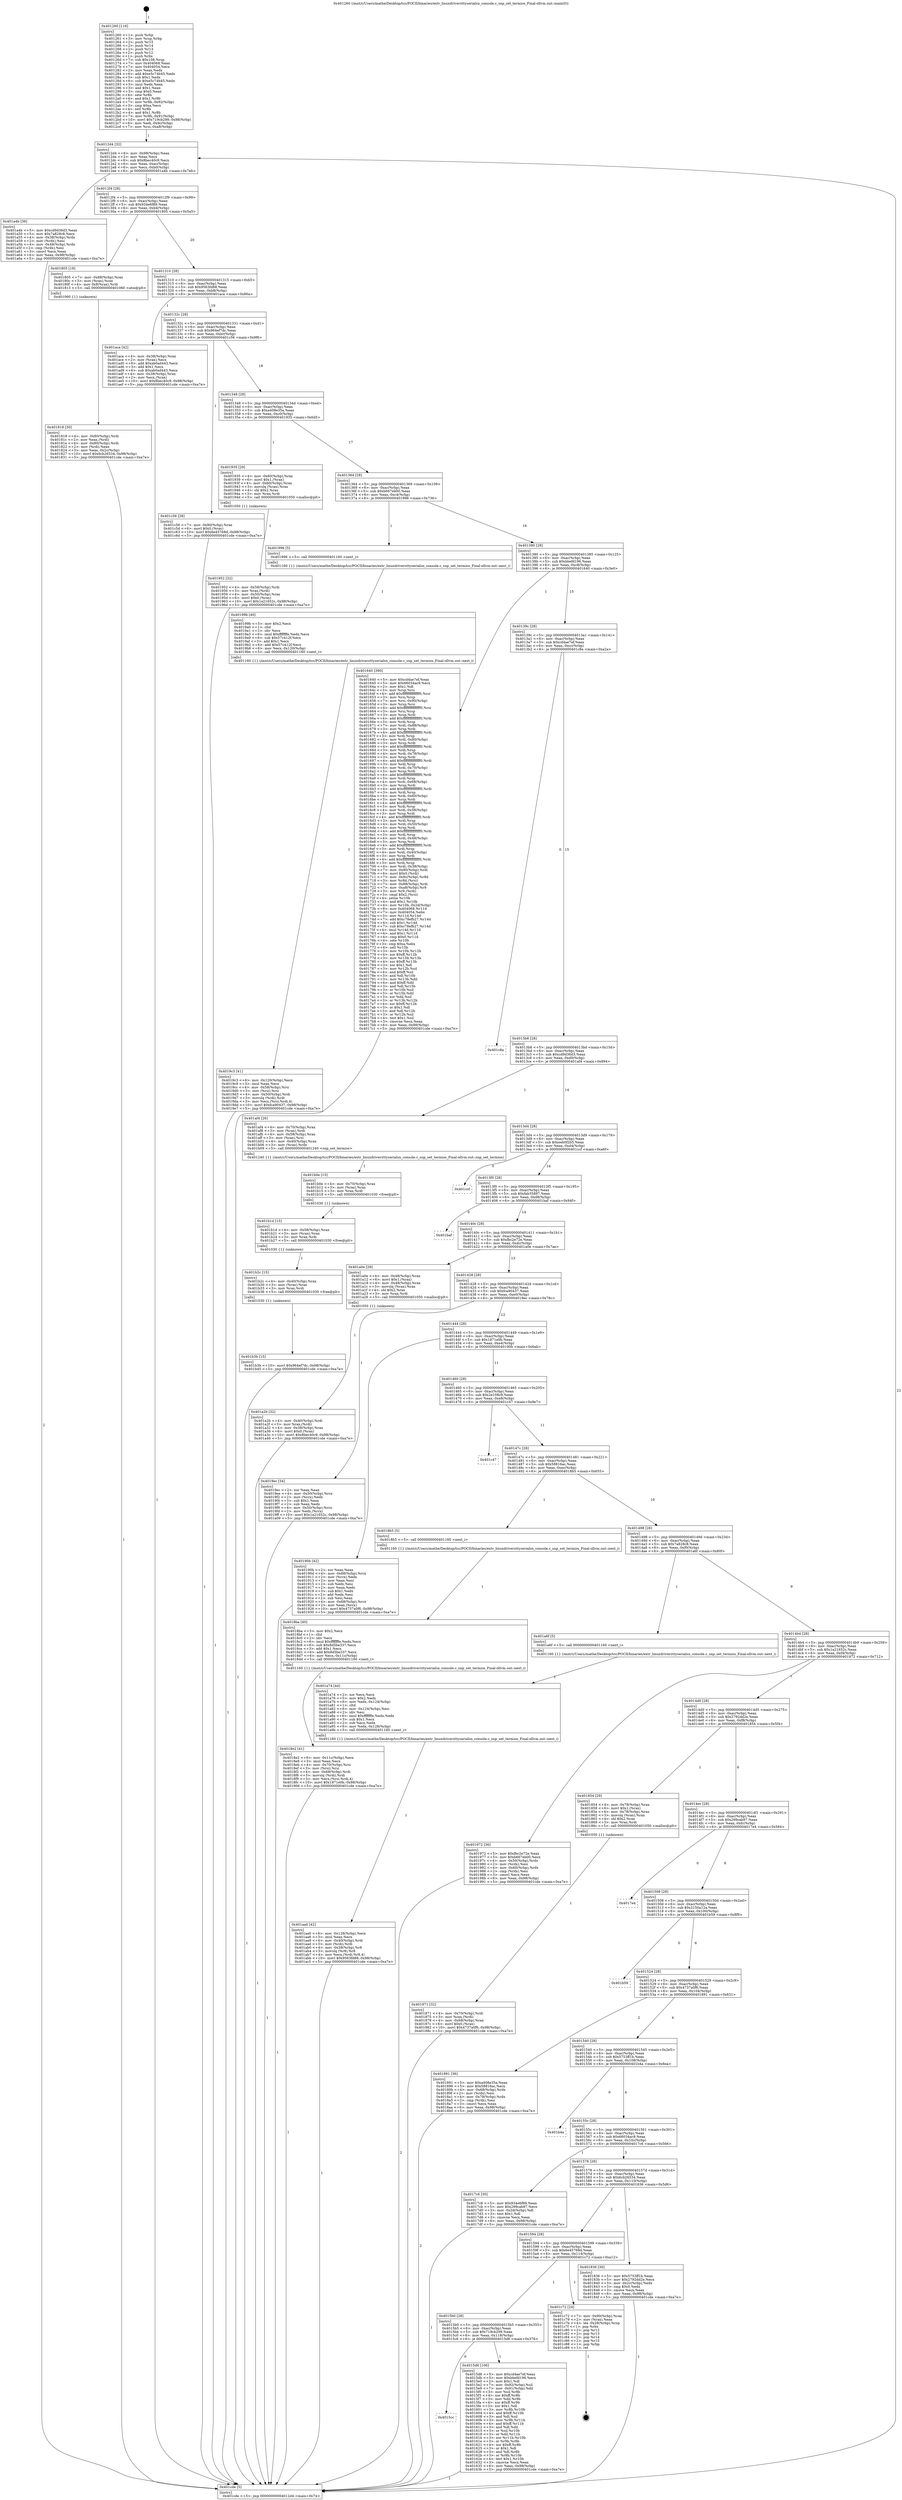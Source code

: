 digraph "0x401260" {
  label = "0x401260 (/mnt/c/Users/mathe/Desktop/tcc/POCII/binaries/extr_linuxdriversttyserialsn_console.c_snp_set_termios_Final-ollvm.out::main(0))"
  labelloc = "t"
  node[shape=record]

  Entry [label="",width=0.3,height=0.3,shape=circle,fillcolor=black,style=filled]
  "0x4012d4" [label="{
     0x4012d4 [32]\l
     | [instrs]\l
     &nbsp;&nbsp;0x4012d4 \<+6\>: mov -0x98(%rbp),%eax\l
     &nbsp;&nbsp;0x4012da \<+2\>: mov %eax,%ecx\l
     &nbsp;&nbsp;0x4012dc \<+6\>: sub $0x8bec40c9,%ecx\l
     &nbsp;&nbsp;0x4012e2 \<+6\>: mov %eax,-0xac(%rbp)\l
     &nbsp;&nbsp;0x4012e8 \<+6\>: mov %ecx,-0xb0(%rbp)\l
     &nbsp;&nbsp;0x4012ee \<+6\>: je 0000000000401a4b \<main+0x7eb\>\l
  }"]
  "0x401a4b" [label="{
     0x401a4b [36]\l
     | [instrs]\l
     &nbsp;&nbsp;0x401a4b \<+5\>: mov $0xcd9d36d3,%eax\l
     &nbsp;&nbsp;0x401a50 \<+5\>: mov $0x7a828c8,%ecx\l
     &nbsp;&nbsp;0x401a55 \<+4\>: mov -0x38(%rbp),%rdx\l
     &nbsp;&nbsp;0x401a59 \<+2\>: mov (%rdx),%esi\l
     &nbsp;&nbsp;0x401a5b \<+4\>: mov -0x48(%rbp),%rdx\l
     &nbsp;&nbsp;0x401a5f \<+2\>: cmp (%rdx),%esi\l
     &nbsp;&nbsp;0x401a61 \<+3\>: cmovl %ecx,%eax\l
     &nbsp;&nbsp;0x401a64 \<+6\>: mov %eax,-0x98(%rbp)\l
     &nbsp;&nbsp;0x401a6a \<+5\>: jmp 0000000000401cde \<main+0xa7e\>\l
  }"]
  "0x4012f4" [label="{
     0x4012f4 [28]\l
     | [instrs]\l
     &nbsp;&nbsp;0x4012f4 \<+5\>: jmp 00000000004012f9 \<main+0x99\>\l
     &nbsp;&nbsp;0x4012f9 \<+6\>: mov -0xac(%rbp),%eax\l
     &nbsp;&nbsp;0x4012ff \<+5\>: sub $0x934e6f89,%eax\l
     &nbsp;&nbsp;0x401304 \<+6\>: mov %eax,-0xb4(%rbp)\l
     &nbsp;&nbsp;0x40130a \<+6\>: je 0000000000401805 \<main+0x5a5\>\l
  }"]
  Exit [label="",width=0.3,height=0.3,shape=circle,fillcolor=black,style=filled,peripheries=2]
  "0x401805" [label="{
     0x401805 [19]\l
     | [instrs]\l
     &nbsp;&nbsp;0x401805 \<+7\>: mov -0x88(%rbp),%rax\l
     &nbsp;&nbsp;0x40180c \<+3\>: mov (%rax),%rax\l
     &nbsp;&nbsp;0x40180f \<+4\>: mov 0x8(%rax),%rdi\l
     &nbsp;&nbsp;0x401813 \<+5\>: call 0000000000401060 \<atoi@plt\>\l
     | [calls]\l
     &nbsp;&nbsp;0x401060 \{1\} (unknown)\l
  }"]
  "0x401310" [label="{
     0x401310 [28]\l
     | [instrs]\l
     &nbsp;&nbsp;0x401310 \<+5\>: jmp 0000000000401315 \<main+0xb5\>\l
     &nbsp;&nbsp;0x401315 \<+6\>: mov -0xac(%rbp),%eax\l
     &nbsp;&nbsp;0x40131b \<+5\>: sub $0x9563fd88,%eax\l
     &nbsp;&nbsp;0x401320 \<+6\>: mov %eax,-0xb8(%rbp)\l
     &nbsp;&nbsp;0x401326 \<+6\>: je 0000000000401aca \<main+0x86a\>\l
  }"]
  "0x401b3b" [label="{
     0x401b3b [15]\l
     | [instrs]\l
     &nbsp;&nbsp;0x401b3b \<+10\>: movl $0x964ef7dc,-0x98(%rbp)\l
     &nbsp;&nbsp;0x401b45 \<+5\>: jmp 0000000000401cde \<main+0xa7e\>\l
  }"]
  "0x401aca" [label="{
     0x401aca [42]\l
     | [instrs]\l
     &nbsp;&nbsp;0x401aca \<+4\>: mov -0x38(%rbp),%rax\l
     &nbsp;&nbsp;0x401ace \<+2\>: mov (%rax),%ecx\l
     &nbsp;&nbsp;0x401ad0 \<+6\>: add $0xab0ad443,%ecx\l
     &nbsp;&nbsp;0x401ad6 \<+3\>: add $0x1,%ecx\l
     &nbsp;&nbsp;0x401ad9 \<+6\>: sub $0xab0ad443,%ecx\l
     &nbsp;&nbsp;0x401adf \<+4\>: mov -0x38(%rbp),%rax\l
     &nbsp;&nbsp;0x401ae3 \<+2\>: mov %ecx,(%rax)\l
     &nbsp;&nbsp;0x401ae5 \<+10\>: movl $0x8bec40c9,-0x98(%rbp)\l
     &nbsp;&nbsp;0x401aef \<+5\>: jmp 0000000000401cde \<main+0xa7e\>\l
  }"]
  "0x40132c" [label="{
     0x40132c [28]\l
     | [instrs]\l
     &nbsp;&nbsp;0x40132c \<+5\>: jmp 0000000000401331 \<main+0xd1\>\l
     &nbsp;&nbsp;0x401331 \<+6\>: mov -0xac(%rbp),%eax\l
     &nbsp;&nbsp;0x401337 \<+5\>: sub $0x964ef7dc,%eax\l
     &nbsp;&nbsp;0x40133c \<+6\>: mov %eax,-0xbc(%rbp)\l
     &nbsp;&nbsp;0x401342 \<+6\>: je 0000000000401c56 \<main+0x9f6\>\l
  }"]
  "0x401b2c" [label="{
     0x401b2c [15]\l
     | [instrs]\l
     &nbsp;&nbsp;0x401b2c \<+4\>: mov -0x40(%rbp),%rax\l
     &nbsp;&nbsp;0x401b30 \<+3\>: mov (%rax),%rax\l
     &nbsp;&nbsp;0x401b33 \<+3\>: mov %rax,%rdi\l
     &nbsp;&nbsp;0x401b36 \<+5\>: call 0000000000401030 \<free@plt\>\l
     | [calls]\l
     &nbsp;&nbsp;0x401030 \{1\} (unknown)\l
  }"]
  "0x401c56" [label="{
     0x401c56 [28]\l
     | [instrs]\l
     &nbsp;&nbsp;0x401c56 \<+7\>: mov -0x90(%rbp),%rax\l
     &nbsp;&nbsp;0x401c5d \<+6\>: movl $0x0,(%rax)\l
     &nbsp;&nbsp;0x401c63 \<+10\>: movl $0x6e45768d,-0x98(%rbp)\l
     &nbsp;&nbsp;0x401c6d \<+5\>: jmp 0000000000401cde \<main+0xa7e\>\l
  }"]
  "0x401348" [label="{
     0x401348 [28]\l
     | [instrs]\l
     &nbsp;&nbsp;0x401348 \<+5\>: jmp 000000000040134d \<main+0xed\>\l
     &nbsp;&nbsp;0x40134d \<+6\>: mov -0xac(%rbp),%eax\l
     &nbsp;&nbsp;0x401353 \<+5\>: sub $0xa408e35a,%eax\l
     &nbsp;&nbsp;0x401358 \<+6\>: mov %eax,-0xc0(%rbp)\l
     &nbsp;&nbsp;0x40135e \<+6\>: je 0000000000401935 \<main+0x6d5\>\l
  }"]
  "0x401b1d" [label="{
     0x401b1d [15]\l
     | [instrs]\l
     &nbsp;&nbsp;0x401b1d \<+4\>: mov -0x58(%rbp),%rax\l
     &nbsp;&nbsp;0x401b21 \<+3\>: mov (%rax),%rax\l
     &nbsp;&nbsp;0x401b24 \<+3\>: mov %rax,%rdi\l
     &nbsp;&nbsp;0x401b27 \<+5\>: call 0000000000401030 \<free@plt\>\l
     | [calls]\l
     &nbsp;&nbsp;0x401030 \{1\} (unknown)\l
  }"]
  "0x401935" [label="{
     0x401935 [29]\l
     | [instrs]\l
     &nbsp;&nbsp;0x401935 \<+4\>: mov -0x60(%rbp),%rax\l
     &nbsp;&nbsp;0x401939 \<+6\>: movl $0x1,(%rax)\l
     &nbsp;&nbsp;0x40193f \<+4\>: mov -0x60(%rbp),%rax\l
     &nbsp;&nbsp;0x401943 \<+3\>: movslq (%rax),%rax\l
     &nbsp;&nbsp;0x401946 \<+4\>: shl $0x2,%rax\l
     &nbsp;&nbsp;0x40194a \<+3\>: mov %rax,%rdi\l
     &nbsp;&nbsp;0x40194d \<+5\>: call 0000000000401050 \<malloc@plt\>\l
     | [calls]\l
     &nbsp;&nbsp;0x401050 \{1\} (unknown)\l
  }"]
  "0x401364" [label="{
     0x401364 [28]\l
     | [instrs]\l
     &nbsp;&nbsp;0x401364 \<+5\>: jmp 0000000000401369 \<main+0x109\>\l
     &nbsp;&nbsp;0x401369 \<+6\>: mov -0xac(%rbp),%eax\l
     &nbsp;&nbsp;0x40136f \<+5\>: sub $0xb667eb00,%eax\l
     &nbsp;&nbsp;0x401374 \<+6\>: mov %eax,-0xc4(%rbp)\l
     &nbsp;&nbsp;0x40137a \<+6\>: je 0000000000401996 \<main+0x736\>\l
  }"]
  "0x401b0e" [label="{
     0x401b0e [15]\l
     | [instrs]\l
     &nbsp;&nbsp;0x401b0e \<+4\>: mov -0x70(%rbp),%rax\l
     &nbsp;&nbsp;0x401b12 \<+3\>: mov (%rax),%rax\l
     &nbsp;&nbsp;0x401b15 \<+3\>: mov %rax,%rdi\l
     &nbsp;&nbsp;0x401b18 \<+5\>: call 0000000000401030 \<free@plt\>\l
     | [calls]\l
     &nbsp;&nbsp;0x401030 \{1\} (unknown)\l
  }"]
  "0x401996" [label="{
     0x401996 [5]\l
     | [instrs]\l
     &nbsp;&nbsp;0x401996 \<+5\>: call 0000000000401160 \<next_i\>\l
     | [calls]\l
     &nbsp;&nbsp;0x401160 \{1\} (/mnt/c/Users/mathe/Desktop/tcc/POCII/binaries/extr_linuxdriversttyserialsn_console.c_snp_set_termios_Final-ollvm.out::next_i)\l
  }"]
  "0x401380" [label="{
     0x401380 [28]\l
     | [instrs]\l
     &nbsp;&nbsp;0x401380 \<+5\>: jmp 0000000000401385 \<main+0x125\>\l
     &nbsp;&nbsp;0x401385 \<+6\>: mov -0xac(%rbp),%eax\l
     &nbsp;&nbsp;0x40138b \<+5\>: sub $0xbbefd196,%eax\l
     &nbsp;&nbsp;0x401390 \<+6\>: mov %eax,-0xc8(%rbp)\l
     &nbsp;&nbsp;0x401396 \<+6\>: je 0000000000401640 \<main+0x3e0\>\l
  }"]
  "0x401aa0" [label="{
     0x401aa0 [42]\l
     | [instrs]\l
     &nbsp;&nbsp;0x401aa0 \<+6\>: mov -0x128(%rbp),%ecx\l
     &nbsp;&nbsp;0x401aa6 \<+3\>: imul %eax,%ecx\l
     &nbsp;&nbsp;0x401aa9 \<+4\>: mov -0x40(%rbp),%rdi\l
     &nbsp;&nbsp;0x401aad \<+3\>: mov (%rdi),%rdi\l
     &nbsp;&nbsp;0x401ab0 \<+4\>: mov -0x38(%rbp),%r8\l
     &nbsp;&nbsp;0x401ab4 \<+3\>: movslq (%r8),%r8\l
     &nbsp;&nbsp;0x401ab7 \<+4\>: mov %ecx,(%rdi,%r8,4)\l
     &nbsp;&nbsp;0x401abb \<+10\>: movl $0x9563fd88,-0x98(%rbp)\l
     &nbsp;&nbsp;0x401ac5 \<+5\>: jmp 0000000000401cde \<main+0xa7e\>\l
  }"]
  "0x401640" [label="{
     0x401640 [390]\l
     | [instrs]\l
     &nbsp;&nbsp;0x401640 \<+5\>: mov $0xcd4ae7ef,%eax\l
     &nbsp;&nbsp;0x401645 \<+5\>: mov $0x66034ac9,%ecx\l
     &nbsp;&nbsp;0x40164a \<+2\>: mov $0x1,%dl\l
     &nbsp;&nbsp;0x40164c \<+3\>: mov %rsp,%rsi\l
     &nbsp;&nbsp;0x40164f \<+4\>: add $0xfffffffffffffff0,%rsi\l
     &nbsp;&nbsp;0x401653 \<+3\>: mov %rsi,%rsp\l
     &nbsp;&nbsp;0x401656 \<+7\>: mov %rsi,-0x90(%rbp)\l
     &nbsp;&nbsp;0x40165d \<+3\>: mov %rsp,%rsi\l
     &nbsp;&nbsp;0x401660 \<+4\>: add $0xfffffffffffffff0,%rsi\l
     &nbsp;&nbsp;0x401664 \<+3\>: mov %rsi,%rsp\l
     &nbsp;&nbsp;0x401667 \<+3\>: mov %rsp,%rdi\l
     &nbsp;&nbsp;0x40166a \<+4\>: add $0xfffffffffffffff0,%rdi\l
     &nbsp;&nbsp;0x40166e \<+3\>: mov %rdi,%rsp\l
     &nbsp;&nbsp;0x401671 \<+7\>: mov %rdi,-0x88(%rbp)\l
     &nbsp;&nbsp;0x401678 \<+3\>: mov %rsp,%rdi\l
     &nbsp;&nbsp;0x40167b \<+4\>: add $0xfffffffffffffff0,%rdi\l
     &nbsp;&nbsp;0x40167f \<+3\>: mov %rdi,%rsp\l
     &nbsp;&nbsp;0x401682 \<+4\>: mov %rdi,-0x80(%rbp)\l
     &nbsp;&nbsp;0x401686 \<+3\>: mov %rsp,%rdi\l
     &nbsp;&nbsp;0x401689 \<+4\>: add $0xfffffffffffffff0,%rdi\l
     &nbsp;&nbsp;0x40168d \<+3\>: mov %rdi,%rsp\l
     &nbsp;&nbsp;0x401690 \<+4\>: mov %rdi,-0x78(%rbp)\l
     &nbsp;&nbsp;0x401694 \<+3\>: mov %rsp,%rdi\l
     &nbsp;&nbsp;0x401697 \<+4\>: add $0xfffffffffffffff0,%rdi\l
     &nbsp;&nbsp;0x40169b \<+3\>: mov %rdi,%rsp\l
     &nbsp;&nbsp;0x40169e \<+4\>: mov %rdi,-0x70(%rbp)\l
     &nbsp;&nbsp;0x4016a2 \<+3\>: mov %rsp,%rdi\l
     &nbsp;&nbsp;0x4016a5 \<+4\>: add $0xfffffffffffffff0,%rdi\l
     &nbsp;&nbsp;0x4016a9 \<+3\>: mov %rdi,%rsp\l
     &nbsp;&nbsp;0x4016ac \<+4\>: mov %rdi,-0x68(%rbp)\l
     &nbsp;&nbsp;0x4016b0 \<+3\>: mov %rsp,%rdi\l
     &nbsp;&nbsp;0x4016b3 \<+4\>: add $0xfffffffffffffff0,%rdi\l
     &nbsp;&nbsp;0x4016b7 \<+3\>: mov %rdi,%rsp\l
     &nbsp;&nbsp;0x4016ba \<+4\>: mov %rdi,-0x60(%rbp)\l
     &nbsp;&nbsp;0x4016be \<+3\>: mov %rsp,%rdi\l
     &nbsp;&nbsp;0x4016c1 \<+4\>: add $0xfffffffffffffff0,%rdi\l
     &nbsp;&nbsp;0x4016c5 \<+3\>: mov %rdi,%rsp\l
     &nbsp;&nbsp;0x4016c8 \<+4\>: mov %rdi,-0x58(%rbp)\l
     &nbsp;&nbsp;0x4016cc \<+3\>: mov %rsp,%rdi\l
     &nbsp;&nbsp;0x4016cf \<+4\>: add $0xfffffffffffffff0,%rdi\l
     &nbsp;&nbsp;0x4016d3 \<+3\>: mov %rdi,%rsp\l
     &nbsp;&nbsp;0x4016d6 \<+4\>: mov %rdi,-0x50(%rbp)\l
     &nbsp;&nbsp;0x4016da \<+3\>: mov %rsp,%rdi\l
     &nbsp;&nbsp;0x4016dd \<+4\>: add $0xfffffffffffffff0,%rdi\l
     &nbsp;&nbsp;0x4016e1 \<+3\>: mov %rdi,%rsp\l
     &nbsp;&nbsp;0x4016e4 \<+4\>: mov %rdi,-0x48(%rbp)\l
     &nbsp;&nbsp;0x4016e8 \<+3\>: mov %rsp,%rdi\l
     &nbsp;&nbsp;0x4016eb \<+4\>: add $0xfffffffffffffff0,%rdi\l
     &nbsp;&nbsp;0x4016ef \<+3\>: mov %rdi,%rsp\l
     &nbsp;&nbsp;0x4016f2 \<+4\>: mov %rdi,-0x40(%rbp)\l
     &nbsp;&nbsp;0x4016f6 \<+3\>: mov %rsp,%rdi\l
     &nbsp;&nbsp;0x4016f9 \<+4\>: add $0xfffffffffffffff0,%rdi\l
     &nbsp;&nbsp;0x4016fd \<+3\>: mov %rdi,%rsp\l
     &nbsp;&nbsp;0x401700 \<+4\>: mov %rdi,-0x38(%rbp)\l
     &nbsp;&nbsp;0x401704 \<+7\>: mov -0x90(%rbp),%rdi\l
     &nbsp;&nbsp;0x40170b \<+6\>: movl $0x0,(%rdi)\l
     &nbsp;&nbsp;0x401711 \<+7\>: mov -0x9c(%rbp),%r8d\l
     &nbsp;&nbsp;0x401718 \<+3\>: mov %r8d,(%rsi)\l
     &nbsp;&nbsp;0x40171b \<+7\>: mov -0x88(%rbp),%rdi\l
     &nbsp;&nbsp;0x401722 \<+7\>: mov -0xa8(%rbp),%r9\l
     &nbsp;&nbsp;0x401729 \<+3\>: mov %r9,(%rdi)\l
     &nbsp;&nbsp;0x40172c \<+3\>: cmpl $0x2,(%rsi)\l
     &nbsp;&nbsp;0x40172f \<+4\>: setne %r10b\l
     &nbsp;&nbsp;0x401733 \<+4\>: and $0x1,%r10b\l
     &nbsp;&nbsp;0x401737 \<+4\>: mov %r10b,-0x2d(%rbp)\l
     &nbsp;&nbsp;0x40173b \<+8\>: mov 0x404068,%r11d\l
     &nbsp;&nbsp;0x401743 \<+7\>: mov 0x404054,%ebx\l
     &nbsp;&nbsp;0x40174a \<+3\>: mov %r11d,%r14d\l
     &nbsp;&nbsp;0x40174d \<+7\>: add $0xc78efb27,%r14d\l
     &nbsp;&nbsp;0x401754 \<+4\>: sub $0x1,%r14d\l
     &nbsp;&nbsp;0x401758 \<+7\>: sub $0xc78efb27,%r14d\l
     &nbsp;&nbsp;0x40175f \<+4\>: imul %r14d,%r11d\l
     &nbsp;&nbsp;0x401763 \<+4\>: and $0x1,%r11d\l
     &nbsp;&nbsp;0x401767 \<+4\>: cmp $0x0,%r11d\l
     &nbsp;&nbsp;0x40176b \<+4\>: sete %r10b\l
     &nbsp;&nbsp;0x40176f \<+3\>: cmp $0xa,%ebx\l
     &nbsp;&nbsp;0x401772 \<+4\>: setl %r15b\l
     &nbsp;&nbsp;0x401776 \<+3\>: mov %r10b,%r12b\l
     &nbsp;&nbsp;0x401779 \<+4\>: xor $0xff,%r12b\l
     &nbsp;&nbsp;0x40177d \<+3\>: mov %r15b,%r13b\l
     &nbsp;&nbsp;0x401780 \<+4\>: xor $0xff,%r13b\l
     &nbsp;&nbsp;0x401784 \<+3\>: xor $0x1,%dl\l
     &nbsp;&nbsp;0x401787 \<+3\>: mov %r12b,%sil\l
     &nbsp;&nbsp;0x40178a \<+4\>: and $0xff,%sil\l
     &nbsp;&nbsp;0x40178e \<+3\>: and %dl,%r10b\l
     &nbsp;&nbsp;0x401791 \<+3\>: mov %r13b,%dil\l
     &nbsp;&nbsp;0x401794 \<+4\>: and $0xff,%dil\l
     &nbsp;&nbsp;0x401798 \<+3\>: and %dl,%r15b\l
     &nbsp;&nbsp;0x40179b \<+3\>: or %r10b,%sil\l
     &nbsp;&nbsp;0x40179e \<+3\>: or %r15b,%dil\l
     &nbsp;&nbsp;0x4017a1 \<+3\>: xor %dil,%sil\l
     &nbsp;&nbsp;0x4017a4 \<+3\>: or %r13b,%r12b\l
     &nbsp;&nbsp;0x4017a7 \<+4\>: xor $0xff,%r12b\l
     &nbsp;&nbsp;0x4017ab \<+3\>: or $0x1,%dl\l
     &nbsp;&nbsp;0x4017ae \<+3\>: and %dl,%r12b\l
     &nbsp;&nbsp;0x4017b1 \<+3\>: or %r12b,%sil\l
     &nbsp;&nbsp;0x4017b4 \<+4\>: test $0x1,%sil\l
     &nbsp;&nbsp;0x4017b8 \<+3\>: cmovne %ecx,%eax\l
     &nbsp;&nbsp;0x4017bb \<+6\>: mov %eax,-0x98(%rbp)\l
     &nbsp;&nbsp;0x4017c1 \<+5\>: jmp 0000000000401cde \<main+0xa7e\>\l
  }"]
  "0x40139c" [label="{
     0x40139c [28]\l
     | [instrs]\l
     &nbsp;&nbsp;0x40139c \<+5\>: jmp 00000000004013a1 \<main+0x141\>\l
     &nbsp;&nbsp;0x4013a1 \<+6\>: mov -0xac(%rbp),%eax\l
     &nbsp;&nbsp;0x4013a7 \<+5\>: sub $0xcd4ae7ef,%eax\l
     &nbsp;&nbsp;0x4013ac \<+6\>: mov %eax,-0xcc(%rbp)\l
     &nbsp;&nbsp;0x4013b2 \<+6\>: je 0000000000401c8a \<main+0xa2a\>\l
  }"]
  "0x401a74" [label="{
     0x401a74 [44]\l
     | [instrs]\l
     &nbsp;&nbsp;0x401a74 \<+2\>: xor %ecx,%ecx\l
     &nbsp;&nbsp;0x401a76 \<+5\>: mov $0x2,%edx\l
     &nbsp;&nbsp;0x401a7b \<+6\>: mov %edx,-0x124(%rbp)\l
     &nbsp;&nbsp;0x401a81 \<+1\>: cltd\l
     &nbsp;&nbsp;0x401a82 \<+6\>: mov -0x124(%rbp),%esi\l
     &nbsp;&nbsp;0x401a88 \<+2\>: idiv %esi\l
     &nbsp;&nbsp;0x401a8a \<+6\>: imul $0xfffffffe,%edx,%edx\l
     &nbsp;&nbsp;0x401a90 \<+3\>: sub $0x1,%ecx\l
     &nbsp;&nbsp;0x401a93 \<+2\>: sub %ecx,%edx\l
     &nbsp;&nbsp;0x401a95 \<+6\>: mov %edx,-0x128(%rbp)\l
     &nbsp;&nbsp;0x401a9b \<+5\>: call 0000000000401160 \<next_i\>\l
     | [calls]\l
     &nbsp;&nbsp;0x401160 \{1\} (/mnt/c/Users/mathe/Desktop/tcc/POCII/binaries/extr_linuxdriversttyserialsn_console.c_snp_set_termios_Final-ollvm.out::next_i)\l
  }"]
  "0x401c8a" [label="{
     0x401c8a\l
  }", style=dashed]
  "0x4013b8" [label="{
     0x4013b8 [28]\l
     | [instrs]\l
     &nbsp;&nbsp;0x4013b8 \<+5\>: jmp 00000000004013bd \<main+0x15d\>\l
     &nbsp;&nbsp;0x4013bd \<+6\>: mov -0xac(%rbp),%eax\l
     &nbsp;&nbsp;0x4013c3 \<+5\>: sub $0xcd9d36d3,%eax\l
     &nbsp;&nbsp;0x4013c8 \<+6\>: mov %eax,-0xd0(%rbp)\l
     &nbsp;&nbsp;0x4013ce \<+6\>: je 0000000000401af4 \<main+0x894\>\l
  }"]
  "0x401a2b" [label="{
     0x401a2b [32]\l
     | [instrs]\l
     &nbsp;&nbsp;0x401a2b \<+4\>: mov -0x40(%rbp),%rdi\l
     &nbsp;&nbsp;0x401a2f \<+3\>: mov %rax,(%rdi)\l
     &nbsp;&nbsp;0x401a32 \<+4\>: mov -0x38(%rbp),%rax\l
     &nbsp;&nbsp;0x401a36 \<+6\>: movl $0x0,(%rax)\l
     &nbsp;&nbsp;0x401a3c \<+10\>: movl $0x8bec40c9,-0x98(%rbp)\l
     &nbsp;&nbsp;0x401a46 \<+5\>: jmp 0000000000401cde \<main+0xa7e\>\l
  }"]
  "0x401af4" [label="{
     0x401af4 [26]\l
     | [instrs]\l
     &nbsp;&nbsp;0x401af4 \<+4\>: mov -0x70(%rbp),%rax\l
     &nbsp;&nbsp;0x401af8 \<+3\>: mov (%rax),%rdi\l
     &nbsp;&nbsp;0x401afb \<+4\>: mov -0x58(%rbp),%rax\l
     &nbsp;&nbsp;0x401aff \<+3\>: mov (%rax),%rsi\l
     &nbsp;&nbsp;0x401b02 \<+4\>: mov -0x40(%rbp),%rax\l
     &nbsp;&nbsp;0x401b06 \<+3\>: mov (%rax),%rdx\l
     &nbsp;&nbsp;0x401b09 \<+5\>: call 0000000000401240 \<snp_set_termios\>\l
     | [calls]\l
     &nbsp;&nbsp;0x401240 \{1\} (/mnt/c/Users/mathe/Desktop/tcc/POCII/binaries/extr_linuxdriversttyserialsn_console.c_snp_set_termios_Final-ollvm.out::snp_set_termios)\l
  }"]
  "0x4013d4" [label="{
     0x4013d4 [28]\l
     | [instrs]\l
     &nbsp;&nbsp;0x4013d4 \<+5\>: jmp 00000000004013d9 \<main+0x179\>\l
     &nbsp;&nbsp;0x4013d9 \<+6\>: mov -0xac(%rbp),%eax\l
     &nbsp;&nbsp;0x4013df \<+5\>: sub $0xeeb0f2b5,%eax\l
     &nbsp;&nbsp;0x4013e4 \<+6\>: mov %eax,-0xd4(%rbp)\l
     &nbsp;&nbsp;0x4013ea \<+6\>: je 0000000000401ccf \<main+0xa6f\>\l
  }"]
  "0x4019c3" [label="{
     0x4019c3 [41]\l
     | [instrs]\l
     &nbsp;&nbsp;0x4019c3 \<+6\>: mov -0x120(%rbp),%ecx\l
     &nbsp;&nbsp;0x4019c9 \<+3\>: imul %eax,%ecx\l
     &nbsp;&nbsp;0x4019cc \<+4\>: mov -0x58(%rbp),%rsi\l
     &nbsp;&nbsp;0x4019d0 \<+3\>: mov (%rsi),%rsi\l
     &nbsp;&nbsp;0x4019d3 \<+4\>: mov -0x50(%rbp),%rdi\l
     &nbsp;&nbsp;0x4019d7 \<+3\>: movslq (%rdi),%rdi\l
     &nbsp;&nbsp;0x4019da \<+3\>: mov %ecx,(%rsi,%rdi,4)\l
     &nbsp;&nbsp;0x4019dd \<+10\>: movl $0xfca90437,-0x98(%rbp)\l
     &nbsp;&nbsp;0x4019e7 \<+5\>: jmp 0000000000401cde \<main+0xa7e\>\l
  }"]
  "0x401ccf" [label="{
     0x401ccf\l
  }", style=dashed]
  "0x4013f0" [label="{
     0x4013f0 [28]\l
     | [instrs]\l
     &nbsp;&nbsp;0x4013f0 \<+5\>: jmp 00000000004013f5 \<main+0x195\>\l
     &nbsp;&nbsp;0x4013f5 \<+6\>: mov -0xac(%rbp),%eax\l
     &nbsp;&nbsp;0x4013fb \<+5\>: sub $0xfab35897,%eax\l
     &nbsp;&nbsp;0x401400 \<+6\>: mov %eax,-0xd8(%rbp)\l
     &nbsp;&nbsp;0x401406 \<+6\>: je 0000000000401baf \<main+0x94f\>\l
  }"]
  "0x40199b" [label="{
     0x40199b [40]\l
     | [instrs]\l
     &nbsp;&nbsp;0x40199b \<+5\>: mov $0x2,%ecx\l
     &nbsp;&nbsp;0x4019a0 \<+1\>: cltd\l
     &nbsp;&nbsp;0x4019a1 \<+2\>: idiv %ecx\l
     &nbsp;&nbsp;0x4019a3 \<+6\>: imul $0xfffffffe,%edx,%ecx\l
     &nbsp;&nbsp;0x4019a9 \<+6\>: sub $0x57c412f,%ecx\l
     &nbsp;&nbsp;0x4019af \<+3\>: add $0x1,%ecx\l
     &nbsp;&nbsp;0x4019b2 \<+6\>: add $0x57c412f,%ecx\l
     &nbsp;&nbsp;0x4019b8 \<+6\>: mov %ecx,-0x120(%rbp)\l
     &nbsp;&nbsp;0x4019be \<+5\>: call 0000000000401160 \<next_i\>\l
     | [calls]\l
     &nbsp;&nbsp;0x401160 \{1\} (/mnt/c/Users/mathe/Desktop/tcc/POCII/binaries/extr_linuxdriversttyserialsn_console.c_snp_set_termios_Final-ollvm.out::next_i)\l
  }"]
  "0x401baf" [label="{
     0x401baf\l
  }", style=dashed]
  "0x40140c" [label="{
     0x40140c [28]\l
     | [instrs]\l
     &nbsp;&nbsp;0x40140c \<+5\>: jmp 0000000000401411 \<main+0x1b1\>\l
     &nbsp;&nbsp;0x401411 \<+6\>: mov -0xac(%rbp),%eax\l
     &nbsp;&nbsp;0x401417 \<+5\>: sub $0xfbc2e72e,%eax\l
     &nbsp;&nbsp;0x40141c \<+6\>: mov %eax,-0xdc(%rbp)\l
     &nbsp;&nbsp;0x401422 \<+6\>: je 0000000000401a0e \<main+0x7ae\>\l
  }"]
  "0x401952" [label="{
     0x401952 [32]\l
     | [instrs]\l
     &nbsp;&nbsp;0x401952 \<+4\>: mov -0x58(%rbp),%rdi\l
     &nbsp;&nbsp;0x401956 \<+3\>: mov %rax,(%rdi)\l
     &nbsp;&nbsp;0x401959 \<+4\>: mov -0x50(%rbp),%rax\l
     &nbsp;&nbsp;0x40195d \<+6\>: movl $0x0,(%rax)\l
     &nbsp;&nbsp;0x401963 \<+10\>: movl $0x1a21652c,-0x98(%rbp)\l
     &nbsp;&nbsp;0x40196d \<+5\>: jmp 0000000000401cde \<main+0xa7e\>\l
  }"]
  "0x401a0e" [label="{
     0x401a0e [29]\l
     | [instrs]\l
     &nbsp;&nbsp;0x401a0e \<+4\>: mov -0x48(%rbp),%rax\l
     &nbsp;&nbsp;0x401a12 \<+6\>: movl $0x1,(%rax)\l
     &nbsp;&nbsp;0x401a18 \<+4\>: mov -0x48(%rbp),%rax\l
     &nbsp;&nbsp;0x401a1c \<+3\>: movslq (%rax),%rax\l
     &nbsp;&nbsp;0x401a1f \<+4\>: shl $0x2,%rax\l
     &nbsp;&nbsp;0x401a23 \<+3\>: mov %rax,%rdi\l
     &nbsp;&nbsp;0x401a26 \<+5\>: call 0000000000401050 \<malloc@plt\>\l
     | [calls]\l
     &nbsp;&nbsp;0x401050 \{1\} (unknown)\l
  }"]
  "0x401428" [label="{
     0x401428 [28]\l
     | [instrs]\l
     &nbsp;&nbsp;0x401428 \<+5\>: jmp 000000000040142d \<main+0x1cd\>\l
     &nbsp;&nbsp;0x40142d \<+6\>: mov -0xac(%rbp),%eax\l
     &nbsp;&nbsp;0x401433 \<+5\>: sub $0xfca90437,%eax\l
     &nbsp;&nbsp;0x401438 \<+6\>: mov %eax,-0xe0(%rbp)\l
     &nbsp;&nbsp;0x40143e \<+6\>: je 00000000004019ec \<main+0x78c\>\l
  }"]
  "0x4018e2" [label="{
     0x4018e2 [41]\l
     | [instrs]\l
     &nbsp;&nbsp;0x4018e2 \<+6\>: mov -0x11c(%rbp),%ecx\l
     &nbsp;&nbsp;0x4018e8 \<+3\>: imul %eax,%ecx\l
     &nbsp;&nbsp;0x4018eb \<+4\>: mov -0x70(%rbp),%rsi\l
     &nbsp;&nbsp;0x4018ef \<+3\>: mov (%rsi),%rsi\l
     &nbsp;&nbsp;0x4018f2 \<+4\>: mov -0x68(%rbp),%rdi\l
     &nbsp;&nbsp;0x4018f6 \<+3\>: movslq (%rdi),%rdi\l
     &nbsp;&nbsp;0x4018f9 \<+3\>: mov %ecx,(%rsi,%rdi,4)\l
     &nbsp;&nbsp;0x4018fc \<+10\>: movl $0x1871e0b,-0x98(%rbp)\l
     &nbsp;&nbsp;0x401906 \<+5\>: jmp 0000000000401cde \<main+0xa7e\>\l
  }"]
  "0x4019ec" [label="{
     0x4019ec [34]\l
     | [instrs]\l
     &nbsp;&nbsp;0x4019ec \<+2\>: xor %eax,%eax\l
     &nbsp;&nbsp;0x4019ee \<+4\>: mov -0x50(%rbp),%rcx\l
     &nbsp;&nbsp;0x4019f2 \<+2\>: mov (%rcx),%edx\l
     &nbsp;&nbsp;0x4019f4 \<+3\>: sub $0x1,%eax\l
     &nbsp;&nbsp;0x4019f7 \<+2\>: sub %eax,%edx\l
     &nbsp;&nbsp;0x4019f9 \<+4\>: mov -0x50(%rbp),%rcx\l
     &nbsp;&nbsp;0x4019fd \<+2\>: mov %edx,(%rcx)\l
     &nbsp;&nbsp;0x4019ff \<+10\>: movl $0x1a21652c,-0x98(%rbp)\l
     &nbsp;&nbsp;0x401a09 \<+5\>: jmp 0000000000401cde \<main+0xa7e\>\l
  }"]
  "0x401444" [label="{
     0x401444 [28]\l
     | [instrs]\l
     &nbsp;&nbsp;0x401444 \<+5\>: jmp 0000000000401449 \<main+0x1e9\>\l
     &nbsp;&nbsp;0x401449 \<+6\>: mov -0xac(%rbp),%eax\l
     &nbsp;&nbsp;0x40144f \<+5\>: sub $0x1871e0b,%eax\l
     &nbsp;&nbsp;0x401454 \<+6\>: mov %eax,-0xe4(%rbp)\l
     &nbsp;&nbsp;0x40145a \<+6\>: je 000000000040190b \<main+0x6ab\>\l
  }"]
  "0x4018ba" [label="{
     0x4018ba [40]\l
     | [instrs]\l
     &nbsp;&nbsp;0x4018ba \<+5\>: mov $0x2,%ecx\l
     &nbsp;&nbsp;0x4018bf \<+1\>: cltd\l
     &nbsp;&nbsp;0x4018c0 \<+2\>: idiv %ecx\l
     &nbsp;&nbsp;0x4018c2 \<+6\>: imul $0xfffffffe,%edx,%ecx\l
     &nbsp;&nbsp;0x4018c8 \<+6\>: sub $0x8d5be337,%ecx\l
     &nbsp;&nbsp;0x4018ce \<+3\>: add $0x1,%ecx\l
     &nbsp;&nbsp;0x4018d1 \<+6\>: add $0x8d5be337,%ecx\l
     &nbsp;&nbsp;0x4018d7 \<+6\>: mov %ecx,-0x11c(%rbp)\l
     &nbsp;&nbsp;0x4018dd \<+5\>: call 0000000000401160 \<next_i\>\l
     | [calls]\l
     &nbsp;&nbsp;0x401160 \{1\} (/mnt/c/Users/mathe/Desktop/tcc/POCII/binaries/extr_linuxdriversttyserialsn_console.c_snp_set_termios_Final-ollvm.out::next_i)\l
  }"]
  "0x40190b" [label="{
     0x40190b [42]\l
     | [instrs]\l
     &nbsp;&nbsp;0x40190b \<+2\>: xor %eax,%eax\l
     &nbsp;&nbsp;0x40190d \<+4\>: mov -0x68(%rbp),%rcx\l
     &nbsp;&nbsp;0x401911 \<+2\>: mov (%rcx),%edx\l
     &nbsp;&nbsp;0x401913 \<+2\>: mov %eax,%esi\l
     &nbsp;&nbsp;0x401915 \<+2\>: sub %edx,%esi\l
     &nbsp;&nbsp;0x401917 \<+2\>: mov %eax,%edx\l
     &nbsp;&nbsp;0x401919 \<+3\>: sub $0x1,%edx\l
     &nbsp;&nbsp;0x40191c \<+2\>: add %edx,%esi\l
     &nbsp;&nbsp;0x40191e \<+2\>: sub %esi,%eax\l
     &nbsp;&nbsp;0x401920 \<+4\>: mov -0x68(%rbp),%rcx\l
     &nbsp;&nbsp;0x401924 \<+2\>: mov %eax,(%rcx)\l
     &nbsp;&nbsp;0x401926 \<+10\>: movl $0x4737a0f6,-0x98(%rbp)\l
     &nbsp;&nbsp;0x401930 \<+5\>: jmp 0000000000401cde \<main+0xa7e\>\l
  }"]
  "0x401460" [label="{
     0x401460 [28]\l
     | [instrs]\l
     &nbsp;&nbsp;0x401460 \<+5\>: jmp 0000000000401465 \<main+0x205\>\l
     &nbsp;&nbsp;0x401465 \<+6\>: mov -0xac(%rbp),%eax\l
     &nbsp;&nbsp;0x40146b \<+5\>: sub $0x2e108c9,%eax\l
     &nbsp;&nbsp;0x401470 \<+6\>: mov %eax,-0xe8(%rbp)\l
     &nbsp;&nbsp;0x401476 \<+6\>: je 0000000000401c47 \<main+0x9e7\>\l
  }"]
  "0x401871" [label="{
     0x401871 [32]\l
     | [instrs]\l
     &nbsp;&nbsp;0x401871 \<+4\>: mov -0x70(%rbp),%rdi\l
     &nbsp;&nbsp;0x401875 \<+3\>: mov %rax,(%rdi)\l
     &nbsp;&nbsp;0x401878 \<+4\>: mov -0x68(%rbp),%rax\l
     &nbsp;&nbsp;0x40187c \<+6\>: movl $0x0,(%rax)\l
     &nbsp;&nbsp;0x401882 \<+10\>: movl $0x4737a0f6,-0x98(%rbp)\l
     &nbsp;&nbsp;0x40188c \<+5\>: jmp 0000000000401cde \<main+0xa7e\>\l
  }"]
  "0x401c47" [label="{
     0x401c47\l
  }", style=dashed]
  "0x40147c" [label="{
     0x40147c [28]\l
     | [instrs]\l
     &nbsp;&nbsp;0x40147c \<+5\>: jmp 0000000000401481 \<main+0x221\>\l
     &nbsp;&nbsp;0x401481 \<+6\>: mov -0xac(%rbp),%eax\l
     &nbsp;&nbsp;0x401487 \<+5\>: sub $0x58816ac,%eax\l
     &nbsp;&nbsp;0x40148c \<+6\>: mov %eax,-0xec(%rbp)\l
     &nbsp;&nbsp;0x401492 \<+6\>: je 00000000004018b5 \<main+0x655\>\l
  }"]
  "0x401818" [label="{
     0x401818 [30]\l
     | [instrs]\l
     &nbsp;&nbsp;0x401818 \<+4\>: mov -0x80(%rbp),%rdi\l
     &nbsp;&nbsp;0x40181c \<+2\>: mov %eax,(%rdi)\l
     &nbsp;&nbsp;0x40181e \<+4\>: mov -0x80(%rbp),%rdi\l
     &nbsp;&nbsp;0x401822 \<+2\>: mov (%rdi),%eax\l
     &nbsp;&nbsp;0x401824 \<+3\>: mov %eax,-0x2c(%rbp)\l
     &nbsp;&nbsp;0x401827 \<+10\>: movl $0x6cb26534,-0x98(%rbp)\l
     &nbsp;&nbsp;0x401831 \<+5\>: jmp 0000000000401cde \<main+0xa7e\>\l
  }"]
  "0x4018b5" [label="{
     0x4018b5 [5]\l
     | [instrs]\l
     &nbsp;&nbsp;0x4018b5 \<+5\>: call 0000000000401160 \<next_i\>\l
     | [calls]\l
     &nbsp;&nbsp;0x401160 \{1\} (/mnt/c/Users/mathe/Desktop/tcc/POCII/binaries/extr_linuxdriversttyserialsn_console.c_snp_set_termios_Final-ollvm.out::next_i)\l
  }"]
  "0x401498" [label="{
     0x401498 [28]\l
     | [instrs]\l
     &nbsp;&nbsp;0x401498 \<+5\>: jmp 000000000040149d \<main+0x23d\>\l
     &nbsp;&nbsp;0x40149d \<+6\>: mov -0xac(%rbp),%eax\l
     &nbsp;&nbsp;0x4014a3 \<+5\>: sub $0x7a828c8,%eax\l
     &nbsp;&nbsp;0x4014a8 \<+6\>: mov %eax,-0xf0(%rbp)\l
     &nbsp;&nbsp;0x4014ae \<+6\>: je 0000000000401a6f \<main+0x80f\>\l
  }"]
  "0x401260" [label="{
     0x401260 [116]\l
     | [instrs]\l
     &nbsp;&nbsp;0x401260 \<+1\>: push %rbp\l
     &nbsp;&nbsp;0x401261 \<+3\>: mov %rsp,%rbp\l
     &nbsp;&nbsp;0x401264 \<+2\>: push %r15\l
     &nbsp;&nbsp;0x401266 \<+2\>: push %r14\l
     &nbsp;&nbsp;0x401268 \<+2\>: push %r13\l
     &nbsp;&nbsp;0x40126a \<+2\>: push %r12\l
     &nbsp;&nbsp;0x40126c \<+1\>: push %rbx\l
     &nbsp;&nbsp;0x40126d \<+7\>: sub $0x108,%rsp\l
     &nbsp;&nbsp;0x401274 \<+7\>: mov 0x404068,%eax\l
     &nbsp;&nbsp;0x40127b \<+7\>: mov 0x404054,%ecx\l
     &nbsp;&nbsp;0x401282 \<+2\>: mov %eax,%edx\l
     &nbsp;&nbsp;0x401284 \<+6\>: add $0xe5c74b45,%edx\l
     &nbsp;&nbsp;0x40128a \<+3\>: sub $0x1,%edx\l
     &nbsp;&nbsp;0x40128d \<+6\>: sub $0xe5c74b45,%edx\l
     &nbsp;&nbsp;0x401293 \<+3\>: imul %edx,%eax\l
     &nbsp;&nbsp;0x401296 \<+3\>: and $0x1,%eax\l
     &nbsp;&nbsp;0x401299 \<+3\>: cmp $0x0,%eax\l
     &nbsp;&nbsp;0x40129c \<+4\>: sete %r8b\l
     &nbsp;&nbsp;0x4012a0 \<+4\>: and $0x1,%r8b\l
     &nbsp;&nbsp;0x4012a4 \<+7\>: mov %r8b,-0x92(%rbp)\l
     &nbsp;&nbsp;0x4012ab \<+3\>: cmp $0xa,%ecx\l
     &nbsp;&nbsp;0x4012ae \<+4\>: setl %r8b\l
     &nbsp;&nbsp;0x4012b2 \<+4\>: and $0x1,%r8b\l
     &nbsp;&nbsp;0x4012b6 \<+7\>: mov %r8b,-0x91(%rbp)\l
     &nbsp;&nbsp;0x4012bd \<+10\>: movl $0x719cb299,-0x98(%rbp)\l
     &nbsp;&nbsp;0x4012c7 \<+6\>: mov %edi,-0x9c(%rbp)\l
     &nbsp;&nbsp;0x4012cd \<+7\>: mov %rsi,-0xa8(%rbp)\l
  }"]
  "0x401a6f" [label="{
     0x401a6f [5]\l
     | [instrs]\l
     &nbsp;&nbsp;0x401a6f \<+5\>: call 0000000000401160 \<next_i\>\l
     | [calls]\l
     &nbsp;&nbsp;0x401160 \{1\} (/mnt/c/Users/mathe/Desktop/tcc/POCII/binaries/extr_linuxdriversttyserialsn_console.c_snp_set_termios_Final-ollvm.out::next_i)\l
  }"]
  "0x4014b4" [label="{
     0x4014b4 [28]\l
     | [instrs]\l
     &nbsp;&nbsp;0x4014b4 \<+5\>: jmp 00000000004014b9 \<main+0x259\>\l
     &nbsp;&nbsp;0x4014b9 \<+6\>: mov -0xac(%rbp),%eax\l
     &nbsp;&nbsp;0x4014bf \<+5\>: sub $0x1a21652c,%eax\l
     &nbsp;&nbsp;0x4014c4 \<+6\>: mov %eax,-0xf4(%rbp)\l
     &nbsp;&nbsp;0x4014ca \<+6\>: je 0000000000401972 \<main+0x712\>\l
  }"]
  "0x401cde" [label="{
     0x401cde [5]\l
     | [instrs]\l
     &nbsp;&nbsp;0x401cde \<+5\>: jmp 00000000004012d4 \<main+0x74\>\l
  }"]
  "0x401972" [label="{
     0x401972 [36]\l
     | [instrs]\l
     &nbsp;&nbsp;0x401972 \<+5\>: mov $0xfbc2e72e,%eax\l
     &nbsp;&nbsp;0x401977 \<+5\>: mov $0xb667eb00,%ecx\l
     &nbsp;&nbsp;0x40197c \<+4\>: mov -0x50(%rbp),%rdx\l
     &nbsp;&nbsp;0x401980 \<+2\>: mov (%rdx),%esi\l
     &nbsp;&nbsp;0x401982 \<+4\>: mov -0x60(%rbp),%rdx\l
     &nbsp;&nbsp;0x401986 \<+2\>: cmp (%rdx),%esi\l
     &nbsp;&nbsp;0x401988 \<+3\>: cmovl %ecx,%eax\l
     &nbsp;&nbsp;0x40198b \<+6\>: mov %eax,-0x98(%rbp)\l
     &nbsp;&nbsp;0x401991 \<+5\>: jmp 0000000000401cde \<main+0xa7e\>\l
  }"]
  "0x4014d0" [label="{
     0x4014d0 [28]\l
     | [instrs]\l
     &nbsp;&nbsp;0x4014d0 \<+5\>: jmp 00000000004014d5 \<main+0x275\>\l
     &nbsp;&nbsp;0x4014d5 \<+6\>: mov -0xac(%rbp),%eax\l
     &nbsp;&nbsp;0x4014db \<+5\>: sub $0x2792dd2e,%eax\l
     &nbsp;&nbsp;0x4014e0 \<+6\>: mov %eax,-0xf8(%rbp)\l
     &nbsp;&nbsp;0x4014e6 \<+6\>: je 0000000000401854 \<main+0x5f4\>\l
  }"]
  "0x4015cc" [label="{
     0x4015cc\l
  }", style=dashed]
  "0x401854" [label="{
     0x401854 [29]\l
     | [instrs]\l
     &nbsp;&nbsp;0x401854 \<+4\>: mov -0x78(%rbp),%rax\l
     &nbsp;&nbsp;0x401858 \<+6\>: movl $0x1,(%rax)\l
     &nbsp;&nbsp;0x40185e \<+4\>: mov -0x78(%rbp),%rax\l
     &nbsp;&nbsp;0x401862 \<+3\>: movslq (%rax),%rax\l
     &nbsp;&nbsp;0x401865 \<+4\>: shl $0x2,%rax\l
     &nbsp;&nbsp;0x401869 \<+3\>: mov %rax,%rdi\l
     &nbsp;&nbsp;0x40186c \<+5\>: call 0000000000401050 \<malloc@plt\>\l
     | [calls]\l
     &nbsp;&nbsp;0x401050 \{1\} (unknown)\l
  }"]
  "0x4014ec" [label="{
     0x4014ec [28]\l
     | [instrs]\l
     &nbsp;&nbsp;0x4014ec \<+5\>: jmp 00000000004014f1 \<main+0x291\>\l
     &nbsp;&nbsp;0x4014f1 \<+6\>: mov -0xac(%rbp),%eax\l
     &nbsp;&nbsp;0x4014f7 \<+5\>: sub $0x299cab97,%eax\l
     &nbsp;&nbsp;0x4014fc \<+6\>: mov %eax,-0xfc(%rbp)\l
     &nbsp;&nbsp;0x401502 \<+6\>: je 00000000004017e4 \<main+0x584\>\l
  }"]
  "0x4015d6" [label="{
     0x4015d6 [106]\l
     | [instrs]\l
     &nbsp;&nbsp;0x4015d6 \<+5\>: mov $0xcd4ae7ef,%eax\l
     &nbsp;&nbsp;0x4015db \<+5\>: mov $0xbbefd196,%ecx\l
     &nbsp;&nbsp;0x4015e0 \<+2\>: mov $0x1,%dl\l
     &nbsp;&nbsp;0x4015e2 \<+7\>: mov -0x92(%rbp),%sil\l
     &nbsp;&nbsp;0x4015e9 \<+7\>: mov -0x91(%rbp),%dil\l
     &nbsp;&nbsp;0x4015f0 \<+3\>: mov %sil,%r8b\l
     &nbsp;&nbsp;0x4015f3 \<+4\>: xor $0xff,%r8b\l
     &nbsp;&nbsp;0x4015f7 \<+3\>: mov %dil,%r9b\l
     &nbsp;&nbsp;0x4015fa \<+4\>: xor $0xff,%r9b\l
     &nbsp;&nbsp;0x4015fe \<+3\>: xor $0x1,%dl\l
     &nbsp;&nbsp;0x401601 \<+3\>: mov %r8b,%r10b\l
     &nbsp;&nbsp;0x401604 \<+4\>: and $0xff,%r10b\l
     &nbsp;&nbsp;0x401608 \<+3\>: and %dl,%sil\l
     &nbsp;&nbsp;0x40160b \<+3\>: mov %r9b,%r11b\l
     &nbsp;&nbsp;0x40160e \<+4\>: and $0xff,%r11b\l
     &nbsp;&nbsp;0x401612 \<+3\>: and %dl,%dil\l
     &nbsp;&nbsp;0x401615 \<+3\>: or %sil,%r10b\l
     &nbsp;&nbsp;0x401618 \<+3\>: or %dil,%r11b\l
     &nbsp;&nbsp;0x40161b \<+3\>: xor %r11b,%r10b\l
     &nbsp;&nbsp;0x40161e \<+3\>: or %r9b,%r8b\l
     &nbsp;&nbsp;0x401621 \<+4\>: xor $0xff,%r8b\l
     &nbsp;&nbsp;0x401625 \<+3\>: or $0x1,%dl\l
     &nbsp;&nbsp;0x401628 \<+3\>: and %dl,%r8b\l
     &nbsp;&nbsp;0x40162b \<+3\>: or %r8b,%r10b\l
     &nbsp;&nbsp;0x40162e \<+4\>: test $0x1,%r10b\l
     &nbsp;&nbsp;0x401632 \<+3\>: cmovne %ecx,%eax\l
     &nbsp;&nbsp;0x401635 \<+6\>: mov %eax,-0x98(%rbp)\l
     &nbsp;&nbsp;0x40163b \<+5\>: jmp 0000000000401cde \<main+0xa7e\>\l
  }"]
  "0x4017e4" [label="{
     0x4017e4\l
  }", style=dashed]
  "0x401508" [label="{
     0x401508 [28]\l
     | [instrs]\l
     &nbsp;&nbsp;0x401508 \<+5\>: jmp 000000000040150d \<main+0x2ad\>\l
     &nbsp;&nbsp;0x40150d \<+6\>: mov -0xac(%rbp),%eax\l
     &nbsp;&nbsp;0x401513 \<+5\>: sub $0x3150a12a,%eax\l
     &nbsp;&nbsp;0x401518 \<+6\>: mov %eax,-0x100(%rbp)\l
     &nbsp;&nbsp;0x40151e \<+6\>: je 0000000000401b59 \<main+0x8f9\>\l
  }"]
  "0x4015b0" [label="{
     0x4015b0 [28]\l
     | [instrs]\l
     &nbsp;&nbsp;0x4015b0 \<+5\>: jmp 00000000004015b5 \<main+0x355\>\l
     &nbsp;&nbsp;0x4015b5 \<+6\>: mov -0xac(%rbp),%eax\l
     &nbsp;&nbsp;0x4015bb \<+5\>: sub $0x719cb299,%eax\l
     &nbsp;&nbsp;0x4015c0 \<+6\>: mov %eax,-0x118(%rbp)\l
     &nbsp;&nbsp;0x4015c6 \<+6\>: je 00000000004015d6 \<main+0x376\>\l
  }"]
  "0x401b59" [label="{
     0x401b59\l
  }", style=dashed]
  "0x401524" [label="{
     0x401524 [28]\l
     | [instrs]\l
     &nbsp;&nbsp;0x401524 \<+5\>: jmp 0000000000401529 \<main+0x2c9\>\l
     &nbsp;&nbsp;0x401529 \<+6\>: mov -0xac(%rbp),%eax\l
     &nbsp;&nbsp;0x40152f \<+5\>: sub $0x4737a0f6,%eax\l
     &nbsp;&nbsp;0x401534 \<+6\>: mov %eax,-0x104(%rbp)\l
     &nbsp;&nbsp;0x40153a \<+6\>: je 0000000000401891 \<main+0x631\>\l
  }"]
  "0x401c72" [label="{
     0x401c72 [24]\l
     | [instrs]\l
     &nbsp;&nbsp;0x401c72 \<+7\>: mov -0x90(%rbp),%rax\l
     &nbsp;&nbsp;0x401c79 \<+2\>: mov (%rax),%eax\l
     &nbsp;&nbsp;0x401c7b \<+4\>: lea -0x28(%rbp),%rsp\l
     &nbsp;&nbsp;0x401c7f \<+1\>: pop %rbx\l
     &nbsp;&nbsp;0x401c80 \<+2\>: pop %r12\l
     &nbsp;&nbsp;0x401c82 \<+2\>: pop %r13\l
     &nbsp;&nbsp;0x401c84 \<+2\>: pop %r14\l
     &nbsp;&nbsp;0x401c86 \<+2\>: pop %r15\l
     &nbsp;&nbsp;0x401c88 \<+1\>: pop %rbp\l
     &nbsp;&nbsp;0x401c89 \<+1\>: ret\l
  }"]
  "0x401891" [label="{
     0x401891 [36]\l
     | [instrs]\l
     &nbsp;&nbsp;0x401891 \<+5\>: mov $0xa408e35a,%eax\l
     &nbsp;&nbsp;0x401896 \<+5\>: mov $0x58816ac,%ecx\l
     &nbsp;&nbsp;0x40189b \<+4\>: mov -0x68(%rbp),%rdx\l
     &nbsp;&nbsp;0x40189f \<+2\>: mov (%rdx),%esi\l
     &nbsp;&nbsp;0x4018a1 \<+4\>: mov -0x78(%rbp),%rdx\l
     &nbsp;&nbsp;0x4018a5 \<+2\>: cmp (%rdx),%esi\l
     &nbsp;&nbsp;0x4018a7 \<+3\>: cmovl %ecx,%eax\l
     &nbsp;&nbsp;0x4018aa \<+6\>: mov %eax,-0x98(%rbp)\l
     &nbsp;&nbsp;0x4018b0 \<+5\>: jmp 0000000000401cde \<main+0xa7e\>\l
  }"]
  "0x401540" [label="{
     0x401540 [28]\l
     | [instrs]\l
     &nbsp;&nbsp;0x401540 \<+5\>: jmp 0000000000401545 \<main+0x2e5\>\l
     &nbsp;&nbsp;0x401545 \<+6\>: mov -0xac(%rbp),%eax\l
     &nbsp;&nbsp;0x40154b \<+5\>: sub $0x5753ff1b,%eax\l
     &nbsp;&nbsp;0x401550 \<+6\>: mov %eax,-0x108(%rbp)\l
     &nbsp;&nbsp;0x401556 \<+6\>: je 0000000000401b4a \<main+0x8ea\>\l
  }"]
  "0x401594" [label="{
     0x401594 [28]\l
     | [instrs]\l
     &nbsp;&nbsp;0x401594 \<+5\>: jmp 0000000000401599 \<main+0x339\>\l
     &nbsp;&nbsp;0x401599 \<+6\>: mov -0xac(%rbp),%eax\l
     &nbsp;&nbsp;0x40159f \<+5\>: sub $0x6e45768d,%eax\l
     &nbsp;&nbsp;0x4015a4 \<+6\>: mov %eax,-0x114(%rbp)\l
     &nbsp;&nbsp;0x4015aa \<+6\>: je 0000000000401c72 \<main+0xa12\>\l
  }"]
  "0x401b4a" [label="{
     0x401b4a\l
  }", style=dashed]
  "0x40155c" [label="{
     0x40155c [28]\l
     | [instrs]\l
     &nbsp;&nbsp;0x40155c \<+5\>: jmp 0000000000401561 \<main+0x301\>\l
     &nbsp;&nbsp;0x401561 \<+6\>: mov -0xac(%rbp),%eax\l
     &nbsp;&nbsp;0x401567 \<+5\>: sub $0x66034ac9,%eax\l
     &nbsp;&nbsp;0x40156c \<+6\>: mov %eax,-0x10c(%rbp)\l
     &nbsp;&nbsp;0x401572 \<+6\>: je 00000000004017c6 \<main+0x566\>\l
  }"]
  "0x401836" [label="{
     0x401836 [30]\l
     | [instrs]\l
     &nbsp;&nbsp;0x401836 \<+5\>: mov $0x5753ff1b,%eax\l
     &nbsp;&nbsp;0x40183b \<+5\>: mov $0x2792dd2e,%ecx\l
     &nbsp;&nbsp;0x401840 \<+3\>: mov -0x2c(%rbp),%edx\l
     &nbsp;&nbsp;0x401843 \<+3\>: cmp $0x0,%edx\l
     &nbsp;&nbsp;0x401846 \<+3\>: cmove %ecx,%eax\l
     &nbsp;&nbsp;0x401849 \<+6\>: mov %eax,-0x98(%rbp)\l
     &nbsp;&nbsp;0x40184f \<+5\>: jmp 0000000000401cde \<main+0xa7e\>\l
  }"]
  "0x4017c6" [label="{
     0x4017c6 [30]\l
     | [instrs]\l
     &nbsp;&nbsp;0x4017c6 \<+5\>: mov $0x934e6f89,%eax\l
     &nbsp;&nbsp;0x4017cb \<+5\>: mov $0x299cab97,%ecx\l
     &nbsp;&nbsp;0x4017d0 \<+3\>: mov -0x2d(%rbp),%dl\l
     &nbsp;&nbsp;0x4017d3 \<+3\>: test $0x1,%dl\l
     &nbsp;&nbsp;0x4017d6 \<+3\>: cmovne %ecx,%eax\l
     &nbsp;&nbsp;0x4017d9 \<+6\>: mov %eax,-0x98(%rbp)\l
     &nbsp;&nbsp;0x4017df \<+5\>: jmp 0000000000401cde \<main+0xa7e\>\l
  }"]
  "0x401578" [label="{
     0x401578 [28]\l
     | [instrs]\l
     &nbsp;&nbsp;0x401578 \<+5\>: jmp 000000000040157d \<main+0x31d\>\l
     &nbsp;&nbsp;0x40157d \<+6\>: mov -0xac(%rbp),%eax\l
     &nbsp;&nbsp;0x401583 \<+5\>: sub $0x6cb26534,%eax\l
     &nbsp;&nbsp;0x401588 \<+6\>: mov %eax,-0x110(%rbp)\l
     &nbsp;&nbsp;0x40158e \<+6\>: je 0000000000401836 \<main+0x5d6\>\l
  }"]
  Entry -> "0x401260" [label=" 1"]
  "0x4012d4" -> "0x401a4b" [label=" 2"]
  "0x4012d4" -> "0x4012f4" [label=" 21"]
  "0x401c72" -> Exit [label=" 1"]
  "0x4012f4" -> "0x401805" [label=" 1"]
  "0x4012f4" -> "0x401310" [label=" 20"]
  "0x401c56" -> "0x401cde" [label=" 1"]
  "0x401310" -> "0x401aca" [label=" 1"]
  "0x401310" -> "0x40132c" [label=" 19"]
  "0x401b3b" -> "0x401cde" [label=" 1"]
  "0x40132c" -> "0x401c56" [label=" 1"]
  "0x40132c" -> "0x401348" [label=" 18"]
  "0x401b2c" -> "0x401b3b" [label=" 1"]
  "0x401348" -> "0x401935" [label=" 1"]
  "0x401348" -> "0x401364" [label=" 17"]
  "0x401b1d" -> "0x401b2c" [label=" 1"]
  "0x401364" -> "0x401996" [label=" 1"]
  "0x401364" -> "0x401380" [label=" 16"]
  "0x401b0e" -> "0x401b1d" [label=" 1"]
  "0x401380" -> "0x401640" [label=" 1"]
  "0x401380" -> "0x40139c" [label=" 15"]
  "0x401af4" -> "0x401b0e" [label=" 1"]
  "0x40139c" -> "0x401c8a" [label=" 0"]
  "0x40139c" -> "0x4013b8" [label=" 15"]
  "0x401aca" -> "0x401cde" [label=" 1"]
  "0x4013b8" -> "0x401af4" [label=" 1"]
  "0x4013b8" -> "0x4013d4" [label=" 14"]
  "0x401aa0" -> "0x401cde" [label=" 1"]
  "0x4013d4" -> "0x401ccf" [label=" 0"]
  "0x4013d4" -> "0x4013f0" [label=" 14"]
  "0x401a74" -> "0x401aa0" [label=" 1"]
  "0x4013f0" -> "0x401baf" [label=" 0"]
  "0x4013f0" -> "0x40140c" [label=" 14"]
  "0x401a6f" -> "0x401a74" [label=" 1"]
  "0x40140c" -> "0x401a0e" [label=" 1"]
  "0x40140c" -> "0x401428" [label=" 13"]
  "0x401a4b" -> "0x401cde" [label=" 2"]
  "0x401428" -> "0x4019ec" [label=" 1"]
  "0x401428" -> "0x401444" [label=" 12"]
  "0x401a2b" -> "0x401cde" [label=" 1"]
  "0x401444" -> "0x40190b" [label=" 1"]
  "0x401444" -> "0x401460" [label=" 11"]
  "0x401a0e" -> "0x401a2b" [label=" 1"]
  "0x401460" -> "0x401c47" [label=" 0"]
  "0x401460" -> "0x40147c" [label=" 11"]
  "0x4019ec" -> "0x401cde" [label=" 1"]
  "0x40147c" -> "0x4018b5" [label=" 1"]
  "0x40147c" -> "0x401498" [label=" 10"]
  "0x4019c3" -> "0x401cde" [label=" 1"]
  "0x401498" -> "0x401a6f" [label=" 1"]
  "0x401498" -> "0x4014b4" [label=" 9"]
  "0x401996" -> "0x40199b" [label=" 1"]
  "0x4014b4" -> "0x401972" [label=" 2"]
  "0x4014b4" -> "0x4014d0" [label=" 7"]
  "0x401972" -> "0x401cde" [label=" 2"]
  "0x4014d0" -> "0x401854" [label=" 1"]
  "0x4014d0" -> "0x4014ec" [label=" 6"]
  "0x401952" -> "0x401cde" [label=" 1"]
  "0x4014ec" -> "0x4017e4" [label=" 0"]
  "0x4014ec" -> "0x401508" [label=" 6"]
  "0x401935" -> "0x401952" [label=" 1"]
  "0x401508" -> "0x401b59" [label=" 0"]
  "0x401508" -> "0x401524" [label=" 6"]
  "0x4018e2" -> "0x401cde" [label=" 1"]
  "0x401524" -> "0x401891" [label=" 2"]
  "0x401524" -> "0x401540" [label=" 4"]
  "0x4018ba" -> "0x4018e2" [label=" 1"]
  "0x401540" -> "0x401b4a" [label=" 0"]
  "0x401540" -> "0x40155c" [label=" 4"]
  "0x401891" -> "0x401cde" [label=" 2"]
  "0x40155c" -> "0x4017c6" [label=" 1"]
  "0x40155c" -> "0x401578" [label=" 3"]
  "0x401871" -> "0x401cde" [label=" 1"]
  "0x401578" -> "0x401836" [label=" 1"]
  "0x401578" -> "0x401594" [label=" 2"]
  "0x4018b5" -> "0x4018ba" [label=" 1"]
  "0x401594" -> "0x401c72" [label=" 1"]
  "0x401594" -> "0x4015b0" [label=" 1"]
  "0x40190b" -> "0x401cde" [label=" 1"]
  "0x4015b0" -> "0x4015d6" [label=" 1"]
  "0x4015b0" -> "0x4015cc" [label=" 0"]
  "0x4015d6" -> "0x401cde" [label=" 1"]
  "0x401260" -> "0x4012d4" [label=" 1"]
  "0x401cde" -> "0x4012d4" [label=" 22"]
  "0x40199b" -> "0x4019c3" [label=" 1"]
  "0x401640" -> "0x401cde" [label=" 1"]
  "0x4017c6" -> "0x401cde" [label=" 1"]
  "0x401805" -> "0x401818" [label=" 1"]
  "0x401818" -> "0x401cde" [label=" 1"]
  "0x401836" -> "0x401cde" [label=" 1"]
  "0x401854" -> "0x401871" [label=" 1"]
}
